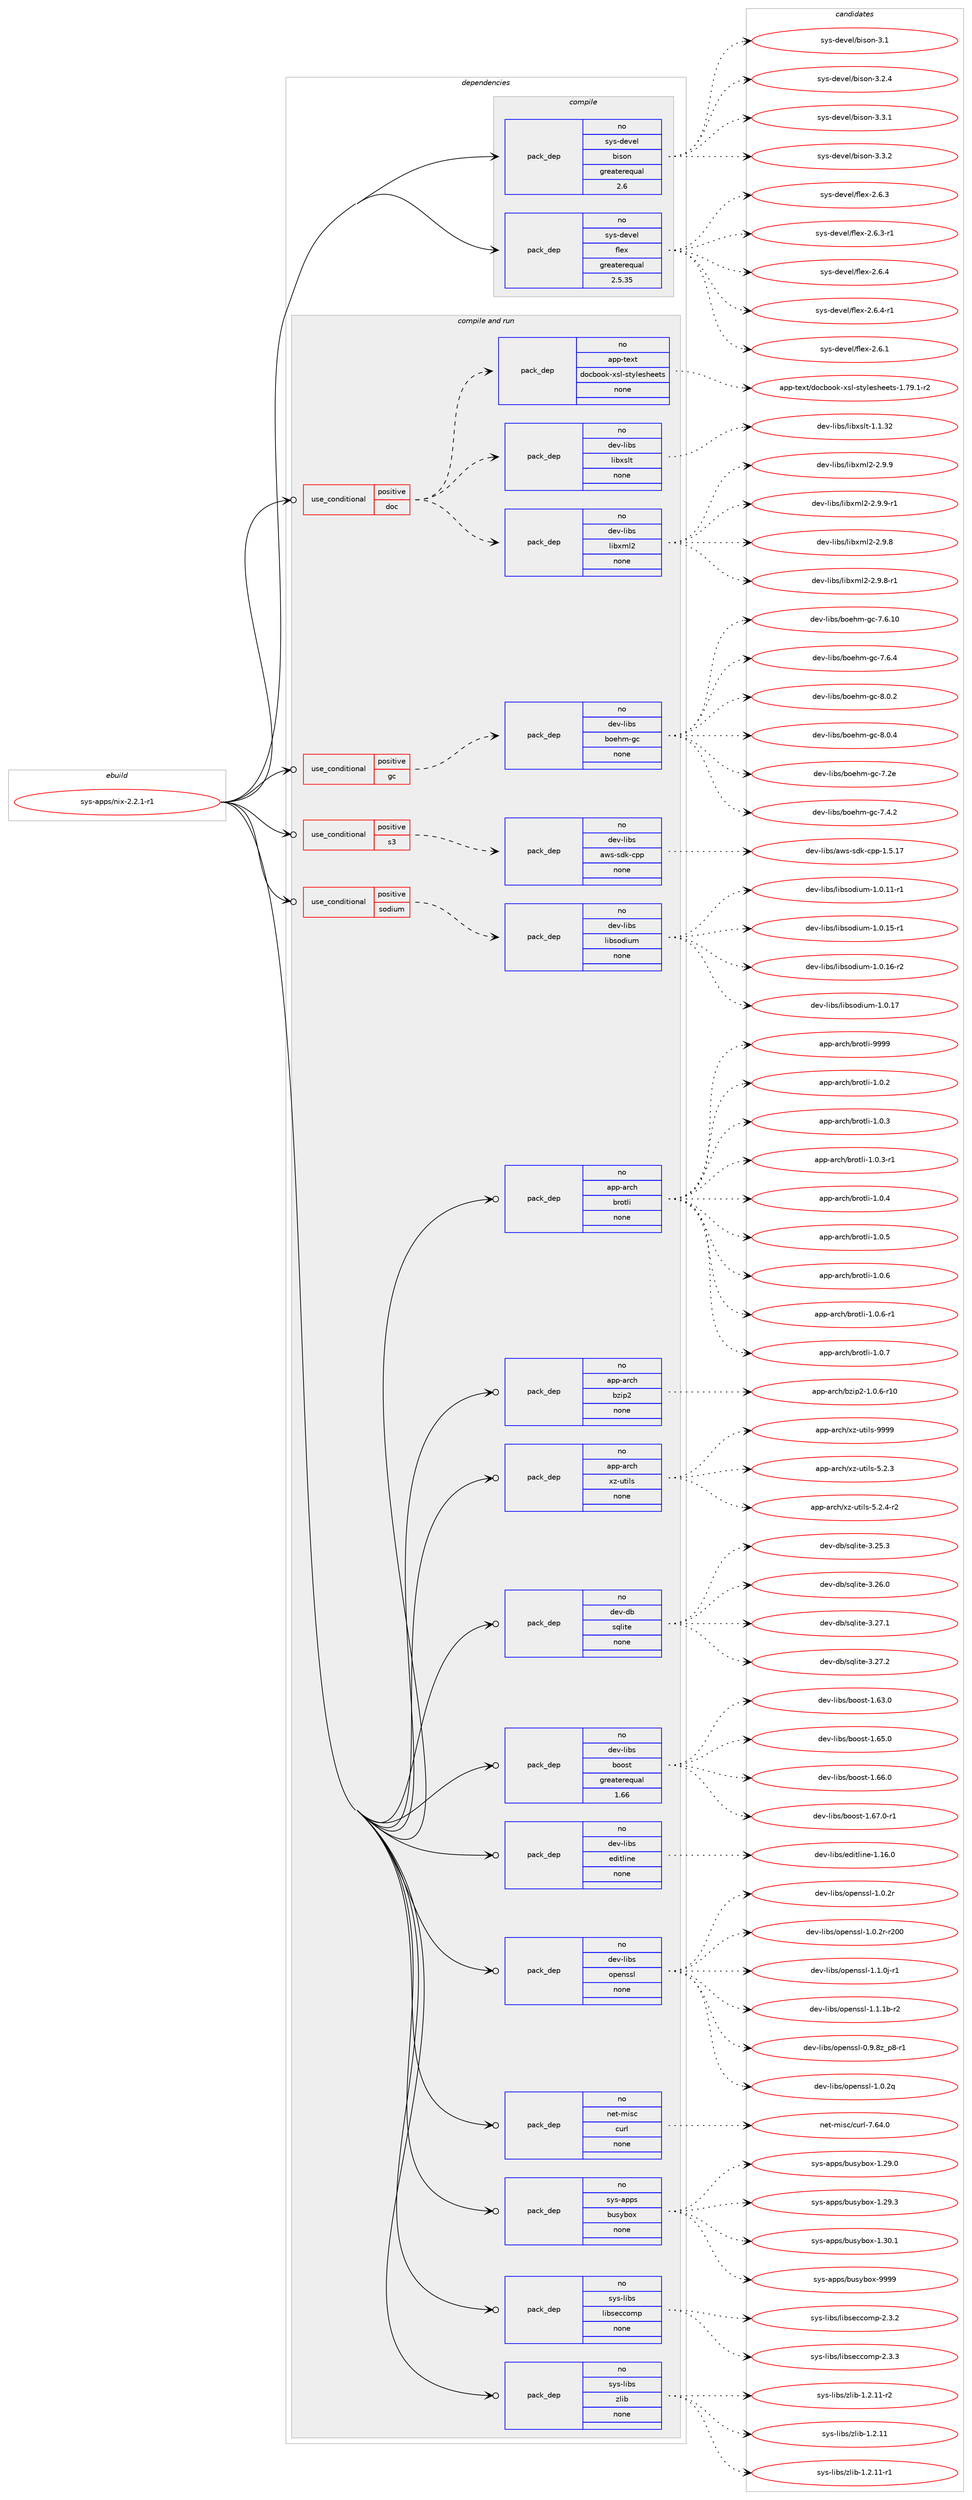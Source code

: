 digraph prolog {

# *************
# Graph options
# *************

newrank=true;
concentrate=true;
compound=true;
graph [rankdir=LR,fontname=Helvetica,fontsize=10,ranksep=1.5];#, ranksep=2.5, nodesep=0.2];
edge  [arrowhead=vee];
node  [fontname=Helvetica,fontsize=10];

# **********
# The ebuild
# **********

subgraph cluster_leftcol {
color=gray;
rank=same;
label=<<i>ebuild</i>>;
id [label="sys-apps/nix-2.2.1-r1", color=red, width=4, href="../sys-apps/nix-2.2.1-r1.svg"];
}

# ****************
# The dependencies
# ****************

subgraph cluster_midcol {
color=gray;
label=<<i>dependencies</i>>;
subgraph cluster_compile {
fillcolor="#eeeeee";
style=filled;
label=<<i>compile</i>>;
subgraph pack1228205 {
dependency1712738 [label=<<TABLE BORDER="0" CELLBORDER="1" CELLSPACING="0" CELLPADDING="4" WIDTH="220"><TR><TD ROWSPAN="6" CELLPADDING="30">pack_dep</TD></TR><TR><TD WIDTH="110">no</TD></TR><TR><TD>sys-devel</TD></TR><TR><TD>bison</TD></TR><TR><TD>greaterequal</TD></TR><TR><TD>2.6</TD></TR></TABLE>>, shape=none, color=blue];
}
id:e -> dependency1712738:w [weight=20,style="solid",arrowhead="vee"];
subgraph pack1228206 {
dependency1712739 [label=<<TABLE BORDER="0" CELLBORDER="1" CELLSPACING="0" CELLPADDING="4" WIDTH="220"><TR><TD ROWSPAN="6" CELLPADDING="30">pack_dep</TD></TR><TR><TD WIDTH="110">no</TD></TR><TR><TD>sys-devel</TD></TR><TR><TD>flex</TD></TR><TR><TD>greaterequal</TD></TR><TR><TD>2.5.35</TD></TR></TABLE>>, shape=none, color=blue];
}
id:e -> dependency1712739:w [weight=20,style="solid",arrowhead="vee"];
}
subgraph cluster_compileandrun {
fillcolor="#eeeeee";
style=filled;
label=<<i>compile and run</i>>;
subgraph cond456528 {
dependency1712740 [label=<<TABLE BORDER="0" CELLBORDER="1" CELLSPACING="0" CELLPADDING="4"><TR><TD ROWSPAN="3" CELLPADDING="10">use_conditional</TD></TR><TR><TD>positive</TD></TR><TR><TD>doc</TD></TR></TABLE>>, shape=none, color=red];
subgraph pack1228207 {
dependency1712741 [label=<<TABLE BORDER="0" CELLBORDER="1" CELLSPACING="0" CELLPADDING="4" WIDTH="220"><TR><TD ROWSPAN="6" CELLPADDING="30">pack_dep</TD></TR><TR><TD WIDTH="110">no</TD></TR><TR><TD>dev-libs</TD></TR><TR><TD>libxml2</TD></TR><TR><TD>none</TD></TR><TR><TD></TD></TR></TABLE>>, shape=none, color=blue];
}
dependency1712740:e -> dependency1712741:w [weight=20,style="dashed",arrowhead="vee"];
subgraph pack1228208 {
dependency1712742 [label=<<TABLE BORDER="0" CELLBORDER="1" CELLSPACING="0" CELLPADDING="4" WIDTH="220"><TR><TD ROWSPAN="6" CELLPADDING="30">pack_dep</TD></TR><TR><TD WIDTH="110">no</TD></TR><TR><TD>dev-libs</TD></TR><TR><TD>libxslt</TD></TR><TR><TD>none</TD></TR><TR><TD></TD></TR></TABLE>>, shape=none, color=blue];
}
dependency1712740:e -> dependency1712742:w [weight=20,style="dashed",arrowhead="vee"];
subgraph pack1228209 {
dependency1712743 [label=<<TABLE BORDER="0" CELLBORDER="1" CELLSPACING="0" CELLPADDING="4" WIDTH="220"><TR><TD ROWSPAN="6" CELLPADDING="30">pack_dep</TD></TR><TR><TD WIDTH="110">no</TD></TR><TR><TD>app-text</TD></TR><TR><TD>docbook-xsl-stylesheets</TD></TR><TR><TD>none</TD></TR><TR><TD></TD></TR></TABLE>>, shape=none, color=blue];
}
dependency1712740:e -> dependency1712743:w [weight=20,style="dashed",arrowhead="vee"];
}
id:e -> dependency1712740:w [weight=20,style="solid",arrowhead="odotvee"];
subgraph cond456529 {
dependency1712744 [label=<<TABLE BORDER="0" CELLBORDER="1" CELLSPACING="0" CELLPADDING="4"><TR><TD ROWSPAN="3" CELLPADDING="10">use_conditional</TD></TR><TR><TD>positive</TD></TR><TR><TD>gc</TD></TR></TABLE>>, shape=none, color=red];
subgraph pack1228210 {
dependency1712745 [label=<<TABLE BORDER="0" CELLBORDER="1" CELLSPACING="0" CELLPADDING="4" WIDTH="220"><TR><TD ROWSPAN="6" CELLPADDING="30">pack_dep</TD></TR><TR><TD WIDTH="110">no</TD></TR><TR><TD>dev-libs</TD></TR><TR><TD>boehm-gc</TD></TR><TR><TD>none</TD></TR><TR><TD></TD></TR></TABLE>>, shape=none, color=blue];
}
dependency1712744:e -> dependency1712745:w [weight=20,style="dashed",arrowhead="vee"];
}
id:e -> dependency1712744:w [weight=20,style="solid",arrowhead="odotvee"];
subgraph cond456530 {
dependency1712746 [label=<<TABLE BORDER="0" CELLBORDER="1" CELLSPACING="0" CELLPADDING="4"><TR><TD ROWSPAN="3" CELLPADDING="10">use_conditional</TD></TR><TR><TD>positive</TD></TR><TR><TD>s3</TD></TR></TABLE>>, shape=none, color=red];
subgraph pack1228211 {
dependency1712747 [label=<<TABLE BORDER="0" CELLBORDER="1" CELLSPACING="0" CELLPADDING="4" WIDTH="220"><TR><TD ROWSPAN="6" CELLPADDING="30">pack_dep</TD></TR><TR><TD WIDTH="110">no</TD></TR><TR><TD>dev-libs</TD></TR><TR><TD>aws-sdk-cpp</TD></TR><TR><TD>none</TD></TR><TR><TD></TD></TR></TABLE>>, shape=none, color=blue];
}
dependency1712746:e -> dependency1712747:w [weight=20,style="dashed",arrowhead="vee"];
}
id:e -> dependency1712746:w [weight=20,style="solid",arrowhead="odotvee"];
subgraph cond456531 {
dependency1712748 [label=<<TABLE BORDER="0" CELLBORDER="1" CELLSPACING="0" CELLPADDING="4"><TR><TD ROWSPAN="3" CELLPADDING="10">use_conditional</TD></TR><TR><TD>positive</TD></TR><TR><TD>sodium</TD></TR></TABLE>>, shape=none, color=red];
subgraph pack1228212 {
dependency1712749 [label=<<TABLE BORDER="0" CELLBORDER="1" CELLSPACING="0" CELLPADDING="4" WIDTH="220"><TR><TD ROWSPAN="6" CELLPADDING="30">pack_dep</TD></TR><TR><TD WIDTH="110">no</TD></TR><TR><TD>dev-libs</TD></TR><TR><TD>libsodium</TD></TR><TR><TD>none</TD></TR><TR><TD></TD></TR></TABLE>>, shape=none, color=blue];
}
dependency1712748:e -> dependency1712749:w [weight=20,style="dashed",arrowhead="vee"];
}
id:e -> dependency1712748:w [weight=20,style="solid",arrowhead="odotvee"];
subgraph pack1228213 {
dependency1712750 [label=<<TABLE BORDER="0" CELLBORDER="1" CELLSPACING="0" CELLPADDING="4" WIDTH="220"><TR><TD ROWSPAN="6" CELLPADDING="30">pack_dep</TD></TR><TR><TD WIDTH="110">no</TD></TR><TR><TD>app-arch</TD></TR><TR><TD>brotli</TD></TR><TR><TD>none</TD></TR><TR><TD></TD></TR></TABLE>>, shape=none, color=blue];
}
id:e -> dependency1712750:w [weight=20,style="solid",arrowhead="odotvee"];
subgraph pack1228214 {
dependency1712751 [label=<<TABLE BORDER="0" CELLBORDER="1" CELLSPACING="0" CELLPADDING="4" WIDTH="220"><TR><TD ROWSPAN="6" CELLPADDING="30">pack_dep</TD></TR><TR><TD WIDTH="110">no</TD></TR><TR><TD>app-arch</TD></TR><TR><TD>bzip2</TD></TR><TR><TD>none</TD></TR><TR><TD></TD></TR></TABLE>>, shape=none, color=blue];
}
id:e -> dependency1712751:w [weight=20,style="solid",arrowhead="odotvee"];
subgraph pack1228215 {
dependency1712752 [label=<<TABLE BORDER="0" CELLBORDER="1" CELLSPACING="0" CELLPADDING="4" WIDTH="220"><TR><TD ROWSPAN="6" CELLPADDING="30">pack_dep</TD></TR><TR><TD WIDTH="110">no</TD></TR><TR><TD>app-arch</TD></TR><TR><TD>xz-utils</TD></TR><TR><TD>none</TD></TR><TR><TD></TD></TR></TABLE>>, shape=none, color=blue];
}
id:e -> dependency1712752:w [weight=20,style="solid",arrowhead="odotvee"];
subgraph pack1228216 {
dependency1712753 [label=<<TABLE BORDER="0" CELLBORDER="1" CELLSPACING="0" CELLPADDING="4" WIDTH="220"><TR><TD ROWSPAN="6" CELLPADDING="30">pack_dep</TD></TR><TR><TD WIDTH="110">no</TD></TR><TR><TD>dev-db</TD></TR><TR><TD>sqlite</TD></TR><TR><TD>none</TD></TR><TR><TD></TD></TR></TABLE>>, shape=none, color=blue];
}
id:e -> dependency1712753:w [weight=20,style="solid",arrowhead="odotvee"];
subgraph pack1228217 {
dependency1712754 [label=<<TABLE BORDER="0" CELLBORDER="1" CELLSPACING="0" CELLPADDING="4" WIDTH="220"><TR><TD ROWSPAN="6" CELLPADDING="30">pack_dep</TD></TR><TR><TD WIDTH="110">no</TD></TR><TR><TD>dev-libs</TD></TR><TR><TD>boost</TD></TR><TR><TD>greaterequal</TD></TR><TR><TD>1.66</TD></TR></TABLE>>, shape=none, color=blue];
}
id:e -> dependency1712754:w [weight=20,style="solid",arrowhead="odotvee"];
subgraph pack1228218 {
dependency1712755 [label=<<TABLE BORDER="0" CELLBORDER="1" CELLSPACING="0" CELLPADDING="4" WIDTH="220"><TR><TD ROWSPAN="6" CELLPADDING="30">pack_dep</TD></TR><TR><TD WIDTH="110">no</TD></TR><TR><TD>dev-libs</TD></TR><TR><TD>editline</TD></TR><TR><TD>none</TD></TR><TR><TD></TD></TR></TABLE>>, shape=none, color=blue];
}
id:e -> dependency1712755:w [weight=20,style="solid",arrowhead="odotvee"];
subgraph pack1228219 {
dependency1712756 [label=<<TABLE BORDER="0" CELLBORDER="1" CELLSPACING="0" CELLPADDING="4" WIDTH="220"><TR><TD ROWSPAN="6" CELLPADDING="30">pack_dep</TD></TR><TR><TD WIDTH="110">no</TD></TR><TR><TD>dev-libs</TD></TR><TR><TD>openssl</TD></TR><TR><TD>none</TD></TR><TR><TD></TD></TR></TABLE>>, shape=none, color=blue];
}
id:e -> dependency1712756:w [weight=20,style="solid",arrowhead="odotvee"];
subgraph pack1228220 {
dependency1712757 [label=<<TABLE BORDER="0" CELLBORDER="1" CELLSPACING="0" CELLPADDING="4" WIDTH="220"><TR><TD ROWSPAN="6" CELLPADDING="30">pack_dep</TD></TR><TR><TD WIDTH="110">no</TD></TR><TR><TD>net-misc</TD></TR><TR><TD>curl</TD></TR><TR><TD>none</TD></TR><TR><TD></TD></TR></TABLE>>, shape=none, color=blue];
}
id:e -> dependency1712757:w [weight=20,style="solid",arrowhead="odotvee"];
subgraph pack1228221 {
dependency1712758 [label=<<TABLE BORDER="0" CELLBORDER="1" CELLSPACING="0" CELLPADDING="4" WIDTH="220"><TR><TD ROWSPAN="6" CELLPADDING="30">pack_dep</TD></TR><TR><TD WIDTH="110">no</TD></TR><TR><TD>sys-apps</TD></TR><TR><TD>busybox</TD></TR><TR><TD>none</TD></TR><TR><TD></TD></TR></TABLE>>, shape=none, color=blue];
}
id:e -> dependency1712758:w [weight=20,style="solid",arrowhead="odotvee"];
subgraph pack1228222 {
dependency1712759 [label=<<TABLE BORDER="0" CELLBORDER="1" CELLSPACING="0" CELLPADDING="4" WIDTH="220"><TR><TD ROWSPAN="6" CELLPADDING="30">pack_dep</TD></TR><TR><TD WIDTH="110">no</TD></TR><TR><TD>sys-libs</TD></TR><TR><TD>libseccomp</TD></TR><TR><TD>none</TD></TR><TR><TD></TD></TR></TABLE>>, shape=none, color=blue];
}
id:e -> dependency1712759:w [weight=20,style="solid",arrowhead="odotvee"];
subgraph pack1228223 {
dependency1712760 [label=<<TABLE BORDER="0" CELLBORDER="1" CELLSPACING="0" CELLPADDING="4" WIDTH="220"><TR><TD ROWSPAN="6" CELLPADDING="30">pack_dep</TD></TR><TR><TD WIDTH="110">no</TD></TR><TR><TD>sys-libs</TD></TR><TR><TD>zlib</TD></TR><TR><TD>none</TD></TR><TR><TD></TD></TR></TABLE>>, shape=none, color=blue];
}
id:e -> dependency1712760:w [weight=20,style="solid",arrowhead="odotvee"];
}
subgraph cluster_run {
fillcolor="#eeeeee";
style=filled;
label=<<i>run</i>>;
}
}

# **************
# The candidates
# **************

subgraph cluster_choices {
rank=same;
color=gray;
label=<<i>candidates</i>>;

subgraph choice1228205 {
color=black;
nodesep=1;
choice11512111545100101118101108479810511511111045514649 [label="sys-devel/bison-3.1", color=red, width=4,href="../sys-devel/bison-3.1.svg"];
choice115121115451001011181011084798105115111110455146504652 [label="sys-devel/bison-3.2.4", color=red, width=4,href="../sys-devel/bison-3.2.4.svg"];
choice115121115451001011181011084798105115111110455146514649 [label="sys-devel/bison-3.3.1", color=red, width=4,href="../sys-devel/bison-3.3.1.svg"];
choice115121115451001011181011084798105115111110455146514650 [label="sys-devel/bison-3.3.2", color=red, width=4,href="../sys-devel/bison-3.3.2.svg"];
dependency1712738:e -> choice11512111545100101118101108479810511511111045514649:w [style=dotted,weight="100"];
dependency1712738:e -> choice115121115451001011181011084798105115111110455146504652:w [style=dotted,weight="100"];
dependency1712738:e -> choice115121115451001011181011084798105115111110455146514649:w [style=dotted,weight="100"];
dependency1712738:e -> choice115121115451001011181011084798105115111110455146514650:w [style=dotted,weight="100"];
}
subgraph choice1228206 {
color=black;
nodesep=1;
choice1151211154510010111810110847102108101120455046544649 [label="sys-devel/flex-2.6.1", color=red, width=4,href="../sys-devel/flex-2.6.1.svg"];
choice1151211154510010111810110847102108101120455046544651 [label="sys-devel/flex-2.6.3", color=red, width=4,href="../sys-devel/flex-2.6.3.svg"];
choice11512111545100101118101108471021081011204550465446514511449 [label="sys-devel/flex-2.6.3-r1", color=red, width=4,href="../sys-devel/flex-2.6.3-r1.svg"];
choice1151211154510010111810110847102108101120455046544652 [label="sys-devel/flex-2.6.4", color=red, width=4,href="../sys-devel/flex-2.6.4.svg"];
choice11512111545100101118101108471021081011204550465446524511449 [label="sys-devel/flex-2.6.4-r1", color=red, width=4,href="../sys-devel/flex-2.6.4-r1.svg"];
dependency1712739:e -> choice1151211154510010111810110847102108101120455046544649:w [style=dotted,weight="100"];
dependency1712739:e -> choice1151211154510010111810110847102108101120455046544651:w [style=dotted,weight="100"];
dependency1712739:e -> choice11512111545100101118101108471021081011204550465446514511449:w [style=dotted,weight="100"];
dependency1712739:e -> choice1151211154510010111810110847102108101120455046544652:w [style=dotted,weight="100"];
dependency1712739:e -> choice11512111545100101118101108471021081011204550465446524511449:w [style=dotted,weight="100"];
}
subgraph choice1228207 {
color=black;
nodesep=1;
choice1001011184510810598115471081059812010910850455046574656 [label="dev-libs/libxml2-2.9.8", color=red, width=4,href="../dev-libs/libxml2-2.9.8.svg"];
choice10010111845108105981154710810598120109108504550465746564511449 [label="dev-libs/libxml2-2.9.8-r1", color=red, width=4,href="../dev-libs/libxml2-2.9.8-r1.svg"];
choice1001011184510810598115471081059812010910850455046574657 [label="dev-libs/libxml2-2.9.9", color=red, width=4,href="../dev-libs/libxml2-2.9.9.svg"];
choice10010111845108105981154710810598120109108504550465746574511449 [label="dev-libs/libxml2-2.9.9-r1", color=red, width=4,href="../dev-libs/libxml2-2.9.9-r1.svg"];
dependency1712741:e -> choice1001011184510810598115471081059812010910850455046574656:w [style=dotted,weight="100"];
dependency1712741:e -> choice10010111845108105981154710810598120109108504550465746564511449:w [style=dotted,weight="100"];
dependency1712741:e -> choice1001011184510810598115471081059812010910850455046574657:w [style=dotted,weight="100"];
dependency1712741:e -> choice10010111845108105981154710810598120109108504550465746574511449:w [style=dotted,weight="100"];
}
subgraph choice1228208 {
color=black;
nodesep=1;
choice1001011184510810598115471081059812011510811645494649465150 [label="dev-libs/libxslt-1.1.32", color=red, width=4,href="../dev-libs/libxslt-1.1.32.svg"];
dependency1712742:e -> choice1001011184510810598115471081059812011510811645494649465150:w [style=dotted,weight="100"];
}
subgraph choice1228209 {
color=black;
nodesep=1;
choice97112112451161011201164710011199981111111074512011510845115116121108101115104101101116115454946555746494511450 [label="app-text/docbook-xsl-stylesheets-1.79.1-r2", color=red, width=4,href="../app-text/docbook-xsl-stylesheets-1.79.1-r2.svg"];
dependency1712743:e -> choice97112112451161011201164710011199981111111074512011510845115116121108101115104101101116115454946555746494511450:w [style=dotted,weight="100"];
}
subgraph choice1228210 {
color=black;
nodesep=1;
choice10010111845108105981154798111101104109451039945554650101 [label="dev-libs/boehm-gc-7.2e", color=red, width=4,href="../dev-libs/boehm-gc-7.2e.svg"];
choice100101118451081059811547981111011041094510399455546524650 [label="dev-libs/boehm-gc-7.4.2", color=red, width=4,href="../dev-libs/boehm-gc-7.4.2.svg"];
choice10010111845108105981154798111101104109451039945554654464948 [label="dev-libs/boehm-gc-7.6.10", color=red, width=4,href="../dev-libs/boehm-gc-7.6.10.svg"];
choice100101118451081059811547981111011041094510399455546544652 [label="dev-libs/boehm-gc-7.6.4", color=red, width=4,href="../dev-libs/boehm-gc-7.6.4.svg"];
choice100101118451081059811547981111011041094510399455646484650 [label="dev-libs/boehm-gc-8.0.2", color=red, width=4,href="../dev-libs/boehm-gc-8.0.2.svg"];
choice100101118451081059811547981111011041094510399455646484652 [label="dev-libs/boehm-gc-8.0.4", color=red, width=4,href="../dev-libs/boehm-gc-8.0.4.svg"];
dependency1712745:e -> choice10010111845108105981154798111101104109451039945554650101:w [style=dotted,weight="100"];
dependency1712745:e -> choice100101118451081059811547981111011041094510399455546524650:w [style=dotted,weight="100"];
dependency1712745:e -> choice10010111845108105981154798111101104109451039945554654464948:w [style=dotted,weight="100"];
dependency1712745:e -> choice100101118451081059811547981111011041094510399455546544652:w [style=dotted,weight="100"];
dependency1712745:e -> choice100101118451081059811547981111011041094510399455646484650:w [style=dotted,weight="100"];
dependency1712745:e -> choice100101118451081059811547981111011041094510399455646484652:w [style=dotted,weight="100"];
}
subgraph choice1228211 {
color=black;
nodesep=1;
choice1001011184510810598115479711911545115100107459911211245494653464955 [label="dev-libs/aws-sdk-cpp-1.5.17", color=red, width=4,href="../dev-libs/aws-sdk-cpp-1.5.17.svg"];
dependency1712747:e -> choice1001011184510810598115479711911545115100107459911211245494653464955:w [style=dotted,weight="100"];
}
subgraph choice1228212 {
color=black;
nodesep=1;
choice10010111845108105981154710810598115111100105117109454946484649494511449 [label="dev-libs/libsodium-1.0.11-r1", color=red, width=4,href="../dev-libs/libsodium-1.0.11-r1.svg"];
choice10010111845108105981154710810598115111100105117109454946484649534511449 [label="dev-libs/libsodium-1.0.15-r1", color=red, width=4,href="../dev-libs/libsodium-1.0.15-r1.svg"];
choice10010111845108105981154710810598115111100105117109454946484649544511450 [label="dev-libs/libsodium-1.0.16-r2", color=red, width=4,href="../dev-libs/libsodium-1.0.16-r2.svg"];
choice1001011184510810598115471081059811511110010511710945494648464955 [label="dev-libs/libsodium-1.0.17", color=red, width=4,href="../dev-libs/libsodium-1.0.17.svg"];
dependency1712749:e -> choice10010111845108105981154710810598115111100105117109454946484649494511449:w [style=dotted,weight="100"];
dependency1712749:e -> choice10010111845108105981154710810598115111100105117109454946484649534511449:w [style=dotted,weight="100"];
dependency1712749:e -> choice10010111845108105981154710810598115111100105117109454946484649544511450:w [style=dotted,weight="100"];
dependency1712749:e -> choice1001011184510810598115471081059811511110010511710945494648464955:w [style=dotted,weight="100"];
}
subgraph choice1228213 {
color=black;
nodesep=1;
choice971121124597114991044798114111116108105454946484650 [label="app-arch/brotli-1.0.2", color=red, width=4,href="../app-arch/brotli-1.0.2.svg"];
choice971121124597114991044798114111116108105454946484651 [label="app-arch/brotli-1.0.3", color=red, width=4,href="../app-arch/brotli-1.0.3.svg"];
choice9711211245971149910447981141111161081054549464846514511449 [label="app-arch/brotli-1.0.3-r1", color=red, width=4,href="../app-arch/brotli-1.0.3-r1.svg"];
choice971121124597114991044798114111116108105454946484652 [label="app-arch/brotli-1.0.4", color=red, width=4,href="../app-arch/brotli-1.0.4.svg"];
choice971121124597114991044798114111116108105454946484653 [label="app-arch/brotli-1.0.5", color=red, width=4,href="../app-arch/brotli-1.0.5.svg"];
choice971121124597114991044798114111116108105454946484654 [label="app-arch/brotli-1.0.6", color=red, width=4,href="../app-arch/brotli-1.0.6.svg"];
choice9711211245971149910447981141111161081054549464846544511449 [label="app-arch/brotli-1.0.6-r1", color=red, width=4,href="../app-arch/brotli-1.0.6-r1.svg"];
choice971121124597114991044798114111116108105454946484655 [label="app-arch/brotli-1.0.7", color=red, width=4,href="../app-arch/brotli-1.0.7.svg"];
choice9711211245971149910447981141111161081054557575757 [label="app-arch/brotli-9999", color=red, width=4,href="../app-arch/brotli-9999.svg"];
dependency1712750:e -> choice971121124597114991044798114111116108105454946484650:w [style=dotted,weight="100"];
dependency1712750:e -> choice971121124597114991044798114111116108105454946484651:w [style=dotted,weight="100"];
dependency1712750:e -> choice9711211245971149910447981141111161081054549464846514511449:w [style=dotted,weight="100"];
dependency1712750:e -> choice971121124597114991044798114111116108105454946484652:w [style=dotted,weight="100"];
dependency1712750:e -> choice971121124597114991044798114111116108105454946484653:w [style=dotted,weight="100"];
dependency1712750:e -> choice971121124597114991044798114111116108105454946484654:w [style=dotted,weight="100"];
dependency1712750:e -> choice9711211245971149910447981141111161081054549464846544511449:w [style=dotted,weight="100"];
dependency1712750:e -> choice971121124597114991044798114111116108105454946484655:w [style=dotted,weight="100"];
dependency1712750:e -> choice9711211245971149910447981141111161081054557575757:w [style=dotted,weight="100"];
}
subgraph choice1228214 {
color=black;
nodesep=1;
choice97112112459711499104479812210511250454946484654451144948 [label="app-arch/bzip2-1.0.6-r10", color=red, width=4,href="../app-arch/bzip2-1.0.6-r10.svg"];
dependency1712751:e -> choice97112112459711499104479812210511250454946484654451144948:w [style=dotted,weight="100"];
}
subgraph choice1228215 {
color=black;
nodesep=1;
choice971121124597114991044712012245117116105108115455346504651 [label="app-arch/xz-utils-5.2.3", color=red, width=4,href="../app-arch/xz-utils-5.2.3.svg"];
choice9711211245971149910447120122451171161051081154553465046524511450 [label="app-arch/xz-utils-5.2.4-r2", color=red, width=4,href="../app-arch/xz-utils-5.2.4-r2.svg"];
choice9711211245971149910447120122451171161051081154557575757 [label="app-arch/xz-utils-9999", color=red, width=4,href="../app-arch/xz-utils-9999.svg"];
dependency1712752:e -> choice971121124597114991044712012245117116105108115455346504651:w [style=dotted,weight="100"];
dependency1712752:e -> choice9711211245971149910447120122451171161051081154553465046524511450:w [style=dotted,weight="100"];
dependency1712752:e -> choice9711211245971149910447120122451171161051081154557575757:w [style=dotted,weight="100"];
}
subgraph choice1228216 {
color=black;
nodesep=1;
choice10010111845100984711511310810511610145514650534651 [label="dev-db/sqlite-3.25.3", color=red, width=4,href="../dev-db/sqlite-3.25.3.svg"];
choice10010111845100984711511310810511610145514650544648 [label="dev-db/sqlite-3.26.0", color=red, width=4,href="../dev-db/sqlite-3.26.0.svg"];
choice10010111845100984711511310810511610145514650554649 [label="dev-db/sqlite-3.27.1", color=red, width=4,href="../dev-db/sqlite-3.27.1.svg"];
choice10010111845100984711511310810511610145514650554650 [label="dev-db/sqlite-3.27.2", color=red, width=4,href="../dev-db/sqlite-3.27.2.svg"];
dependency1712753:e -> choice10010111845100984711511310810511610145514650534651:w [style=dotted,weight="100"];
dependency1712753:e -> choice10010111845100984711511310810511610145514650544648:w [style=dotted,weight="100"];
dependency1712753:e -> choice10010111845100984711511310810511610145514650554649:w [style=dotted,weight="100"];
dependency1712753:e -> choice10010111845100984711511310810511610145514650554650:w [style=dotted,weight="100"];
}
subgraph choice1228217 {
color=black;
nodesep=1;
choice1001011184510810598115479811111111511645494654514648 [label="dev-libs/boost-1.63.0", color=red, width=4,href="../dev-libs/boost-1.63.0.svg"];
choice1001011184510810598115479811111111511645494654534648 [label="dev-libs/boost-1.65.0", color=red, width=4,href="../dev-libs/boost-1.65.0.svg"];
choice1001011184510810598115479811111111511645494654544648 [label="dev-libs/boost-1.66.0", color=red, width=4,href="../dev-libs/boost-1.66.0.svg"];
choice10010111845108105981154798111111115116454946545546484511449 [label="dev-libs/boost-1.67.0-r1", color=red, width=4,href="../dev-libs/boost-1.67.0-r1.svg"];
dependency1712754:e -> choice1001011184510810598115479811111111511645494654514648:w [style=dotted,weight="100"];
dependency1712754:e -> choice1001011184510810598115479811111111511645494654534648:w [style=dotted,weight="100"];
dependency1712754:e -> choice1001011184510810598115479811111111511645494654544648:w [style=dotted,weight="100"];
dependency1712754:e -> choice10010111845108105981154798111111115116454946545546484511449:w [style=dotted,weight="100"];
}
subgraph choice1228218 {
color=black;
nodesep=1;
choice10010111845108105981154710110010511610810511010145494649544648 [label="dev-libs/editline-1.16.0", color=red, width=4,href="../dev-libs/editline-1.16.0.svg"];
dependency1712755:e -> choice10010111845108105981154710110010511610810511010145494649544648:w [style=dotted,weight="100"];
}
subgraph choice1228219 {
color=black;
nodesep=1;
choice10010111845108105981154711111210111011511510845484657465612295112564511449 [label="dev-libs/openssl-0.9.8z_p8-r1", color=red, width=4,href="../dev-libs/openssl-0.9.8z_p8-r1.svg"];
choice100101118451081059811547111112101110115115108454946484650113 [label="dev-libs/openssl-1.0.2q", color=red, width=4,href="../dev-libs/openssl-1.0.2q.svg"];
choice100101118451081059811547111112101110115115108454946484650114 [label="dev-libs/openssl-1.0.2r", color=red, width=4,href="../dev-libs/openssl-1.0.2r.svg"];
choice10010111845108105981154711111210111011511510845494648465011445114504848 [label="dev-libs/openssl-1.0.2r-r200", color=red, width=4,href="../dev-libs/openssl-1.0.2r-r200.svg"];
choice1001011184510810598115471111121011101151151084549464946481064511449 [label="dev-libs/openssl-1.1.0j-r1", color=red, width=4,href="../dev-libs/openssl-1.1.0j-r1.svg"];
choice100101118451081059811547111112101110115115108454946494649984511450 [label="dev-libs/openssl-1.1.1b-r2", color=red, width=4,href="../dev-libs/openssl-1.1.1b-r2.svg"];
dependency1712756:e -> choice10010111845108105981154711111210111011511510845484657465612295112564511449:w [style=dotted,weight="100"];
dependency1712756:e -> choice100101118451081059811547111112101110115115108454946484650113:w [style=dotted,weight="100"];
dependency1712756:e -> choice100101118451081059811547111112101110115115108454946484650114:w [style=dotted,weight="100"];
dependency1712756:e -> choice10010111845108105981154711111210111011511510845494648465011445114504848:w [style=dotted,weight="100"];
dependency1712756:e -> choice1001011184510810598115471111121011101151151084549464946481064511449:w [style=dotted,weight="100"];
dependency1712756:e -> choice100101118451081059811547111112101110115115108454946494649984511450:w [style=dotted,weight="100"];
}
subgraph choice1228220 {
color=black;
nodesep=1;
choice1101011164510910511599479911711410845554654524648 [label="net-misc/curl-7.64.0", color=red, width=4,href="../net-misc/curl-7.64.0.svg"];
dependency1712757:e -> choice1101011164510910511599479911711410845554654524648:w [style=dotted,weight="100"];
}
subgraph choice1228221 {
color=black;
nodesep=1;
choice115121115459711211211547981171151219811112045494650574648 [label="sys-apps/busybox-1.29.0", color=red, width=4,href="../sys-apps/busybox-1.29.0.svg"];
choice115121115459711211211547981171151219811112045494650574651 [label="sys-apps/busybox-1.29.3", color=red, width=4,href="../sys-apps/busybox-1.29.3.svg"];
choice115121115459711211211547981171151219811112045494651484649 [label="sys-apps/busybox-1.30.1", color=red, width=4,href="../sys-apps/busybox-1.30.1.svg"];
choice11512111545971121121154798117115121981111204557575757 [label="sys-apps/busybox-9999", color=red, width=4,href="../sys-apps/busybox-9999.svg"];
dependency1712758:e -> choice115121115459711211211547981171151219811112045494650574648:w [style=dotted,weight="100"];
dependency1712758:e -> choice115121115459711211211547981171151219811112045494650574651:w [style=dotted,weight="100"];
dependency1712758:e -> choice115121115459711211211547981171151219811112045494651484649:w [style=dotted,weight="100"];
dependency1712758:e -> choice11512111545971121121154798117115121981111204557575757:w [style=dotted,weight="100"];
}
subgraph choice1228222 {
color=black;
nodesep=1;
choice115121115451081059811547108105981151019999111109112455046514650 [label="sys-libs/libseccomp-2.3.2", color=red, width=4,href="../sys-libs/libseccomp-2.3.2.svg"];
choice115121115451081059811547108105981151019999111109112455046514651 [label="sys-libs/libseccomp-2.3.3", color=red, width=4,href="../sys-libs/libseccomp-2.3.3.svg"];
dependency1712759:e -> choice115121115451081059811547108105981151019999111109112455046514650:w [style=dotted,weight="100"];
dependency1712759:e -> choice115121115451081059811547108105981151019999111109112455046514651:w [style=dotted,weight="100"];
}
subgraph choice1228223 {
color=black;
nodesep=1;
choice1151211154510810598115471221081059845494650464949 [label="sys-libs/zlib-1.2.11", color=red, width=4,href="../sys-libs/zlib-1.2.11.svg"];
choice11512111545108105981154712210810598454946504649494511449 [label="sys-libs/zlib-1.2.11-r1", color=red, width=4,href="../sys-libs/zlib-1.2.11-r1.svg"];
choice11512111545108105981154712210810598454946504649494511450 [label="sys-libs/zlib-1.2.11-r2", color=red, width=4,href="../sys-libs/zlib-1.2.11-r2.svg"];
dependency1712760:e -> choice1151211154510810598115471221081059845494650464949:w [style=dotted,weight="100"];
dependency1712760:e -> choice11512111545108105981154712210810598454946504649494511449:w [style=dotted,weight="100"];
dependency1712760:e -> choice11512111545108105981154712210810598454946504649494511450:w [style=dotted,weight="100"];
}
}

}

